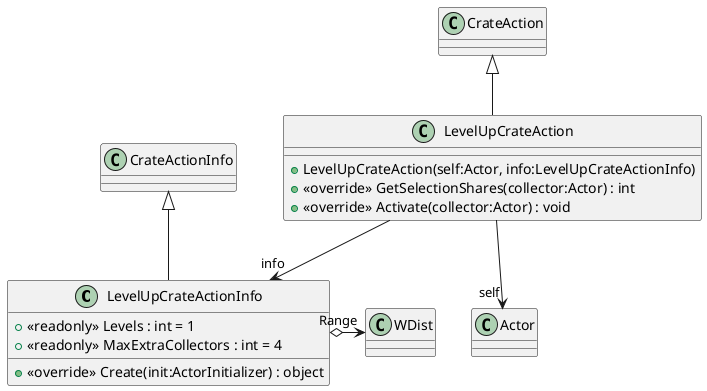 @startuml
class LevelUpCrateActionInfo {
    + <<readonly>> Levels : int = 1
    + <<readonly>> MaxExtraCollectors : int = 4
    + <<override>> Create(init:ActorInitializer) : object
}
class LevelUpCrateAction {
    + LevelUpCrateAction(self:Actor, info:LevelUpCrateActionInfo)
    + <<override>> GetSelectionShares(collector:Actor) : int
    + <<override>> Activate(collector:Actor) : void
}
CrateActionInfo <|-- LevelUpCrateActionInfo
LevelUpCrateActionInfo o-> "Range" WDist
CrateAction <|-- LevelUpCrateAction
LevelUpCrateAction --> "self" Actor
LevelUpCrateAction --> "info" LevelUpCrateActionInfo
@enduml
